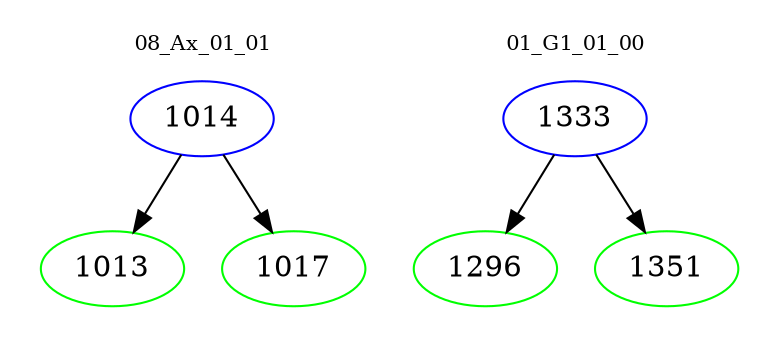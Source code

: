 digraph{
subgraph cluster_0 {
color = white
label = "08_Ax_01_01";
fontsize=10;
T0_1014 [label="1014", color="blue"]
T0_1014 -> T0_1013 [color="black"]
T0_1013 [label="1013", color="green"]
T0_1014 -> T0_1017 [color="black"]
T0_1017 [label="1017", color="green"]
}
subgraph cluster_1 {
color = white
label = "01_G1_01_00";
fontsize=10;
T1_1333 [label="1333", color="blue"]
T1_1333 -> T1_1296 [color="black"]
T1_1296 [label="1296", color="green"]
T1_1333 -> T1_1351 [color="black"]
T1_1351 [label="1351", color="green"]
}
}

